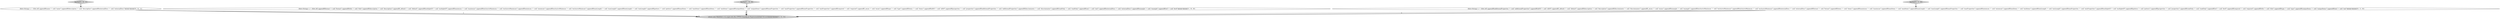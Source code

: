 digraph {
6 [style = filled, label = "keySet['0', '0', '1']", fillcolor = lightgray, shape = diamond image = "AAA0AAABBB3BBB"];
0 [style = filled, label = "keySet['1', '0', '0']", fillcolor = lightgray, shape = diamond image = "AAA0AAABBB1BBB"];
4 [style = filled, label = "keySet['0', '1', '0']", fillcolor = lightgray, shape = diamond image = "AAA0AAABBB2BBB"];
1 [style = filled, label = "ASet<String> s = ASet.of().appendIf(format != null,\"format\").appendIf(title != null,\"title\").appendIf(description != null,\"description\").appendIf(_default != null,\"default\").appendIf(multipleOf != null,\"multipleOf\").appendIf(maximum != null,\"maximum\").appendIf(exclusiveMaximum != null,\"exclusiveMaximum\").appendIf(minimum != null,\"minimum\").appendIf(exclusiveMinimum != null,\"exclusiveMinimum\").appendIf(maxLength != null,\"maxLength\").appendIf(minLength != null,\"minLength\").appendIf(pattern != null,\"pattern\").appendIf(maxItems != null,\"maxItems\").appendIf(minItems != null,\"minItems\").appendIf(uniqueItems != null,\"uniqueItems\").appendIf(maxProperties != null,\"maxProperties\").appendIf(minProperties != null,\"minProperties\").appendIf(required != null,\"required\").appendIf(_enum != null,\"enum\").appendIf(type != null,\"type\").appendIf(items != null,\"items\").appendIf(allOf != null,\"allOf\").appendIf(properties != null,\"properties\").appendIf(additionalProperties != null,\"additionalProperties\").appendIf(discriminator != null,\"discriminator\").appendIf(readOnly != null,\"readOnly\").appendIf(xml != null,\"xml\").appendIf(externalDocs != null,\"externalDocs\").appendIf(example != null,\"example\").appendIf(ref != null,\"$ref\")@@@3@@@['1', '0', '0']", fillcolor = white, shape = ellipse image = "AAA0AAABBB1BBB"];
3 [style = filled, label = "ASet<String> s = ASet.of().appendIf(additionalProperties != null,\"additionalProperties\").appendIf(allOf != null,\"allOf\").appendIf(_default != null,\"default\").appendIf(description != null,\"description\").appendIf(discriminator != null,\"discriminator\").appendIf(_enum != null,\"enum\").appendIf(example != null,\"example\").appendIf(exclusiveMaximum != null,\"exclusiveMaximum\").appendIf(exclusiveMinimum != null,\"exclusiveMinimum\").appendIf(externalDocs != null,\"externalDocs\").appendIf(format != null,\"format\").appendIf(items != null,\"items\").appendIf(maximum != null,\"maximum\").appendIf(maxItems != null,\"maxItems\").appendIf(maxLength != null,\"maxLength\").appendIf(maxProperties != null,\"maxProperties\").appendIf(minimum != null,\"minimum\").appendIf(minItems != null,\"minItems\").appendIf(minLength != null,\"minLength\").appendIf(minProperties != null,\"minProperties\").appendIf(multipleOf != null,\"multipleOf\").appendIf(pattern != null,\"pattern\").appendIf(properties != null,\"properties\").appendIf(readOnly != null,\"readOnly\").appendIf(ref != null,\"$ref\").appendIf(required != null,\"required\").appendIf(title != null,\"title\").appendIf(type != null,\"type\").appendIf(uniqueItems != null,\"uniqueItems\").appendIf(xml != null,\"xml\")@@@3@@@['0', '1', '0']", fillcolor = white, shape = ellipse image = "AAA0AAABBB2BBB"];
5 [style = filled, label = "ASet<String> s = ASet.of().appendIf(name != null,\"name\").appendIf(description != null,\"description\").appendIf(externalDocs != null,\"externalDocs\")@@@3@@@['0', '0', '1']", fillcolor = white, shape = ellipse image = "AAA0AAABBB3BBB"];
2 [style = filled, label = "return new MultiSet<>(s,super.edu.fdu.CPPDG.tinypdg.pe.ExpressionInfo@15e1ecb)@@@4@@@['1', '1', '1']", fillcolor = lightgray, shape = ellipse image = "AAA0AAABBB1BBB"];
5->2 [style = bold, label=""];
3->2 [style = solid, label="s"];
5->2 [style = solid, label="s"];
4->3 [style = bold, label=""];
1->2 [style = solid, label="s"];
1->2 [style = bold, label=""];
0->1 [style = bold, label=""];
6->5 [style = bold, label=""];
3->2 [style = bold, label=""];
}
